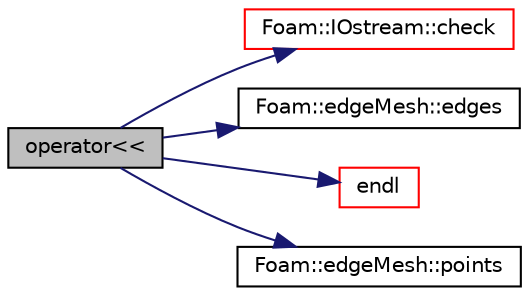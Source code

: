 digraph "operator&lt;&lt;"
{
  bgcolor="transparent";
  edge [fontname="Helvetica",fontsize="10",labelfontname="Helvetica",labelfontsize="10"];
  node [fontname="Helvetica",fontsize="10",shape=record];
  rankdir="LR";
  Node1396 [label="operator\<\<",height=0.2,width=0.4,color="black", fillcolor="grey75", style="filled", fontcolor="black"];
  Node1396 -> Node1397 [color="midnightblue",fontsize="10",style="solid",fontname="Helvetica"];
  Node1397 [label="Foam::IOstream::check",height=0.2,width=0.4,color="red",URL="$a27333.html#a367eb3425fc4e8270e2aa961df8ac8a5",tooltip="Check IOstream status for given operation. "];
  Node1396 -> Node1448 [color="midnightblue",fontsize="10",style="solid",fontname="Helvetica"];
  Node1448 [label="Foam::edgeMesh::edges",height=0.2,width=0.4,color="black",URL="$a22517.html#a21d764179912ddda5c6f95193c289846",tooltip="Return edges. "];
  Node1396 -> Node1412 [color="midnightblue",fontsize="10",style="solid",fontname="Helvetica"];
  Node1412 [label="endl",height=0.2,width=0.4,color="red",URL="$a21851.html#a2db8fe02a0d3909e9351bb4275b23ce4",tooltip="Add newline and flush stream. "];
  Node1396 -> Node1449 [color="midnightblue",fontsize="10",style="solid",fontname="Helvetica"];
  Node1449 [label="Foam::edgeMesh::points",height=0.2,width=0.4,color="black",URL="$a22517.html#ac44123fc1265297c41a43c3b62fdb4c2",tooltip="Return points. "];
}
